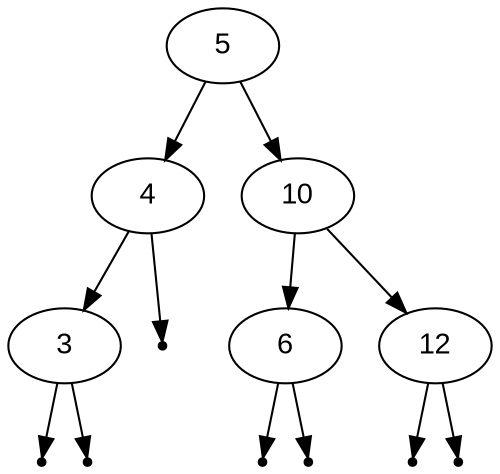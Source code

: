 digraph BST {
    node [fontname="Arial"];
    "5"-> "4";
    "4"-> "3";
    null0 [shape=point];
    "3"-> null0;
    null1 [shape=point];
    "3"-> null1;
    null2 [shape=point];
    "4"-> null2;
    "5"-> "10";
    "10"-> "6";
    null3 [shape=point];
    "6"-> null3;
    null4 [shape=point];
    "6"-> null4;
    "10"-> "12";
    null5 [shape=point];
    "12"-> null5;
    null6 [shape=point];
    "12"-> null6;
}

